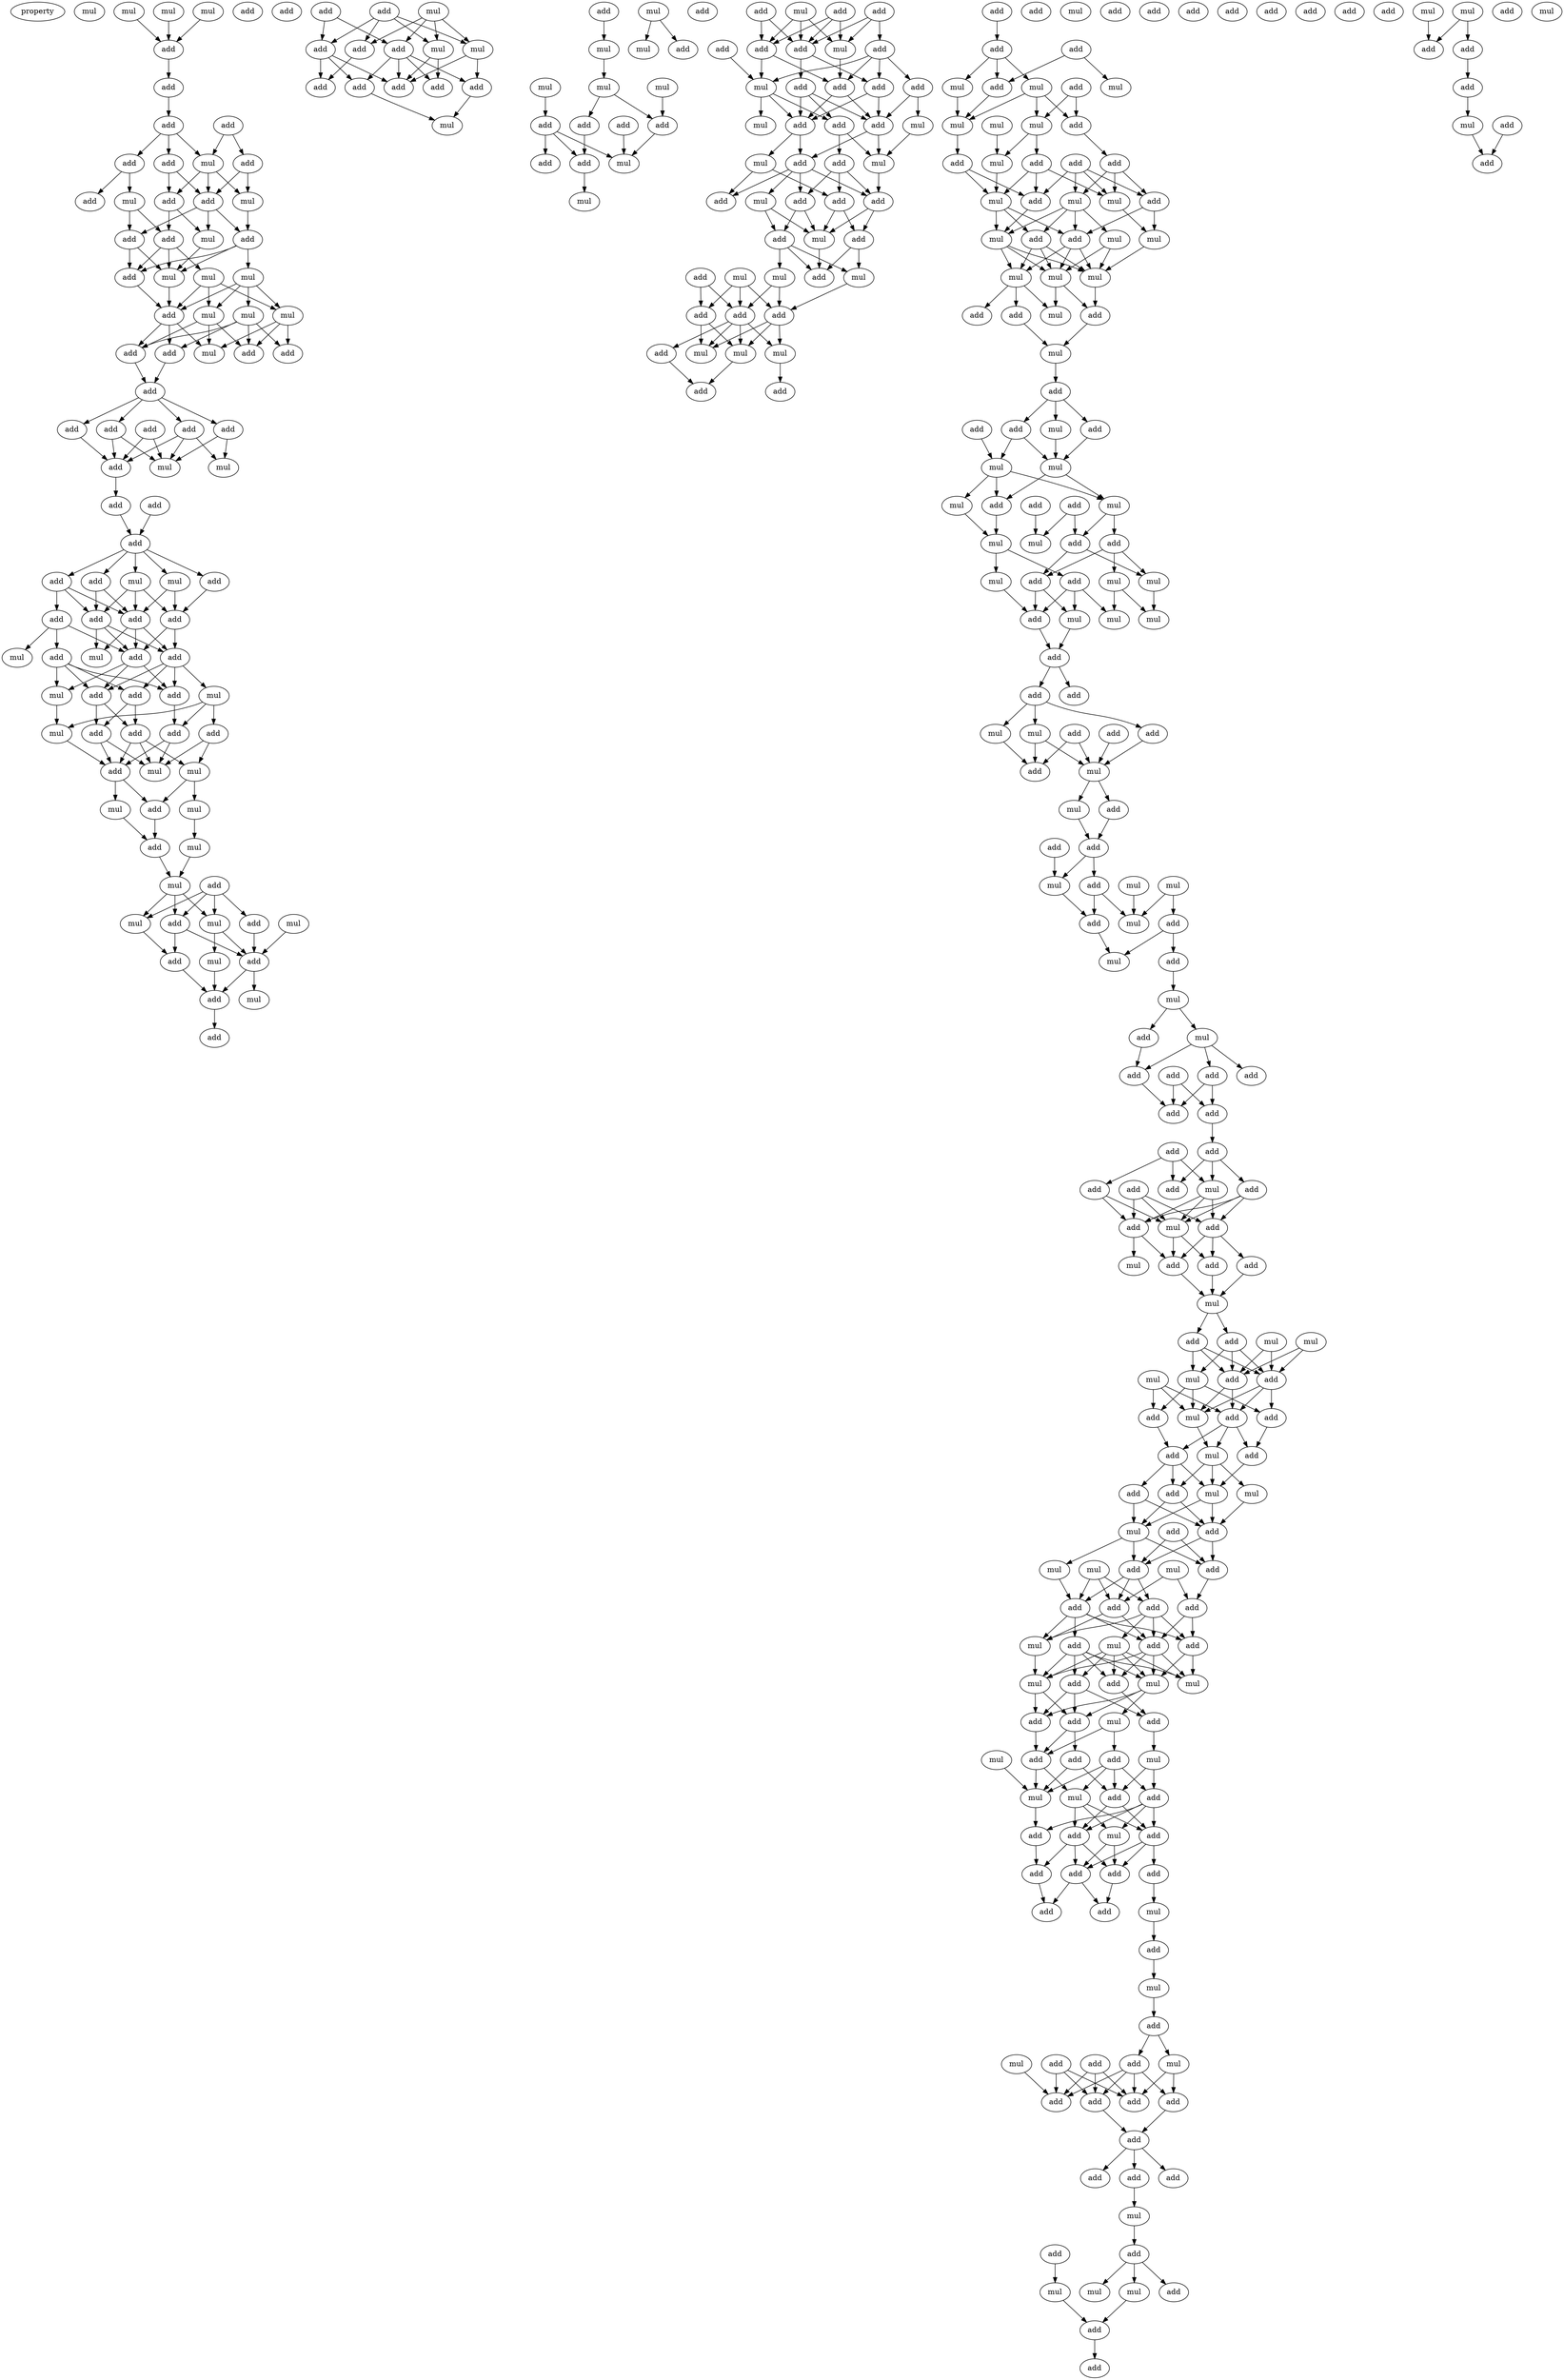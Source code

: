 digraph {
    node [fontcolor=black]
    property [mul=2,lf=1.3]
    0 [ label = mul ];
    1 [ label = mul ];
    2 [ label = mul ];
    3 [ label = add ];
    4 [ label = mul ];
    5 [ label = add ];
    6 [ label = add ];
    7 [ label = add ];
    8 [ label = add ];
    9 [ label = mul ];
    10 [ label = add ];
    11 [ label = add ];
    12 [ label = add ];
    13 [ label = add ];
    14 [ label = add ];
    15 [ label = add ];
    16 [ label = mul ];
    17 [ label = mul ];
    18 [ label = mul ];
    19 [ label = add ];
    20 [ label = add ];
    21 [ label = add ];
    22 [ label = mul ];
    23 [ label = mul ];
    24 [ label = add ];
    25 [ label = mul ];
    26 [ label = mul ];
    27 [ label = add ];
    28 [ label = mul ];
    29 [ label = mul ];
    30 [ label = add ];
    31 [ label = mul ];
    32 [ label = add ];
    33 [ label = add ];
    34 [ label = add ];
    35 [ label = add ];
    36 [ label = add ];
    37 [ label = add ];
    38 [ label = add ];
    39 [ label = add ];
    40 [ label = add ];
    41 [ label = add ];
    42 [ label = mul ];
    43 [ label = mul ];
    44 [ label = add ];
    45 [ label = add ];
    46 [ label = add ];
    47 [ label = add ];
    48 [ label = add ];
    49 [ label = mul ];
    50 [ label = add ];
    51 [ label = mul ];
    52 [ label = add ];
    53 [ label = add ];
    54 [ label = add ];
    55 [ label = add ];
    56 [ label = add ];
    57 [ label = add ];
    58 [ label = mul ];
    59 [ label = mul ];
    60 [ label = add ];
    61 [ label = mul ];
    62 [ label = add ];
    63 [ label = add ];
    64 [ label = add ];
    65 [ label = mul ];
    66 [ label = add ];
    67 [ label = mul ];
    68 [ label = add ];
    69 [ label = add ];
    70 [ label = add ];
    71 [ label = add ];
    72 [ label = mul ];
    73 [ label = mul ];
    74 [ label = add ];
    75 [ label = mul ];
    76 [ label = mul ];
    77 [ label = mul ];
    78 [ label = add ];
    79 [ label = add ];
    80 [ label = mul ];
    81 [ label = mul ];
    82 [ label = add ];
    83 [ label = mul ];
    84 [ label = mul ];
    85 [ label = add ];
    86 [ label = mul ];
    87 [ label = add ];
    88 [ label = add ];
    89 [ label = mul ];
    90 [ label = add ];
    91 [ label = add ];
    92 [ label = add ];
    93 [ label = add ];
    94 [ label = mul ];
    95 [ label = add ];
    96 [ label = mul ];
    97 [ label = mul ];
    98 [ label = add ];
    99 [ label = add ];
    100 [ label = add ];
    101 [ label = add ];
    102 [ label = add ];
    103 [ label = add ];
    104 [ label = add ];
    105 [ label = add ];
    106 [ label = mul ];
    107 [ label = add ];
    108 [ label = mul ];
    109 [ label = add ];
    110 [ label = mul ];
    111 [ label = mul ];
    112 [ label = add ];
    113 [ label = mul ];
    114 [ label = mul ];
    115 [ label = mul ];
    116 [ label = add ];
    117 [ label = add ];
    118 [ label = add ];
    119 [ label = add ];
    120 [ label = add ];
    121 [ label = mul ];
    122 [ label = add ];
    123 [ label = mul ];
    124 [ label = add ];
    125 [ label = mul ];
    126 [ label = add ];
    127 [ label = add ];
    128 [ label = add ];
    129 [ label = add ];
    130 [ label = mul ];
    131 [ label = add ];
    132 [ label = add ];
    133 [ label = add ];
    134 [ label = add ];
    135 [ label = add ];
    136 [ label = add ];
    137 [ label = mul ];
    138 [ label = mul ];
    139 [ label = add ];
    140 [ label = add ];
    141 [ label = mul ];
    142 [ label = add ];
    143 [ label = add ];
    144 [ label = mul ];
    145 [ label = add ];
    146 [ label = mul ];
    147 [ label = add ];
    148 [ label = add ];
    149 [ label = mul ];
    150 [ label = add ];
    151 [ label = add ];
    152 [ label = add ];
    153 [ label = mul ];
    154 [ label = add ];
    155 [ label = mul ];
    156 [ label = add ];
    157 [ label = add ];
    158 [ label = mul ];
    159 [ label = mul ];
    160 [ label = add ];
    161 [ label = add ];
    162 [ label = add ];
    163 [ label = mul ];
    164 [ label = mul ];
    165 [ label = add ];
    166 [ label = mul ];
    167 [ label = add ];
    168 [ label = add ];
    169 [ label = add ];
    170 [ label = add ];
    171 [ label = add ];
    172 [ label = add ];
    173 [ label = add ];
    174 [ label = mul ];
    175 [ label = add ];
    176 [ label = mul ];
    177 [ label = mul ];
    178 [ label = add ];
    179 [ label = mul ];
    180 [ label = mul ];
    181 [ label = mul ];
    182 [ label = add ];
    183 [ label = add ];
    184 [ label = mul ];
    185 [ label = add ];
    186 [ label = add ];
    187 [ label = mul ];
    188 [ label = add ];
    189 [ label = add ];
    190 [ label = mul ];
    191 [ label = mul ];
    192 [ label = mul ];
    193 [ label = mul ];
    194 [ label = mul ];
    195 [ label = add ];
    196 [ label = add ];
    197 [ label = mul ];
    198 [ label = mul ];
    199 [ label = mul ];
    200 [ label = mul ];
    201 [ label = add ];
    202 [ label = mul ];
    203 [ label = add ];
    204 [ label = add ];
    205 [ label = mul ];
    206 [ label = add ];
    207 [ label = add ];
    208 [ label = add ];
    209 [ label = add ];
    210 [ label = add ];
    211 [ label = mul ];
    212 [ label = mul ];
    213 [ label = mul ];
    214 [ label = add ];
    215 [ label = mul ];
    216 [ label = add ];
    217 [ label = add ];
    218 [ label = mul ];
    219 [ label = add ];
    220 [ label = mul ];
    221 [ label = mul ];
    222 [ label = add ];
    223 [ label = add ];
    224 [ label = add ];
    225 [ label = mul ];
    226 [ label = mul ];
    227 [ label = mul ];
    228 [ label = mul ];
    229 [ label = add ];
    230 [ label = mul ];
    231 [ label = mul ];
    232 [ label = add ];
    233 [ label = add ];
    234 [ label = add ];
    235 [ label = add ];
    236 [ label = mul ];
    237 [ label = add ];
    238 [ label = mul ];
    239 [ label = add ];
    240 [ label = mul ];
    241 [ label = add ];
    242 [ label = mul ];
    243 [ label = add ];
    244 [ label = add ];
    245 [ label = add ];
    246 [ label = add ];
    247 [ label = mul ];
    248 [ label = add ];
    249 [ label = mul ];
    250 [ label = add ];
    251 [ label = mul ];
    252 [ label = add ];
    253 [ label = mul ];
    254 [ label = add ];
    255 [ label = add ];
    256 [ label = mul ];
    257 [ label = mul ];
    258 [ label = add ];
    259 [ label = mul ];
    260 [ label = add ];
    261 [ label = add ];
    262 [ label = add ];
    263 [ label = add ];
    264 [ label = add ];
    265 [ label = add ];
    266 [ label = add ];
    267 [ label = add ];
    268 [ label = add ];
    269 [ label = mul ];
    270 [ label = add ];
    271 [ label = add ];
    272 [ label = add ];
    273 [ label = add ];
    274 [ label = mul ];
    275 [ label = add ];
    276 [ label = add ];
    277 [ label = add ];
    278 [ label = mul ];
    279 [ label = add ];
    280 [ label = add ];
    281 [ label = mul ];
    282 [ label = add ];
    283 [ label = add ];
    284 [ label = mul ];
    285 [ label = mul ];
    286 [ label = mul ];
    287 [ label = add ];
    288 [ label = mul ];
    289 [ label = add ];
    290 [ label = add ];
    291 [ label = add ];
    292 [ label = mul ];
    293 [ label = add ];
    294 [ label = add ];
    295 [ label = add ];
    296 [ label = mul ];
    297 [ label = add ];
    298 [ label = add ];
    299 [ label = add ];
    300 [ label = mul ];
    301 [ label = mul ];
    302 [ label = add ];
    303 [ label = add ];
    304 [ label = mul ];
    305 [ label = mul ];
    306 [ label = mul ];
    307 [ label = add ];
    308 [ label = add ];
    309 [ label = mul ];
    310 [ label = add ];
    311 [ label = add ];
    312 [ label = add ];
    313 [ label = add ];
    314 [ label = add ];
    315 [ label = mul ];
    316 [ label = add ];
    317 [ label = mul ];
    318 [ label = add ];
    319 [ label = mul ];
    320 [ label = mul ];
    321 [ label = mul ];
    322 [ label = add ];
    323 [ label = add ];
    324 [ label = mul ];
    325 [ label = add ];
    326 [ label = add ];
    327 [ label = add ];
    328 [ label = mul ];
    329 [ label = add ];
    330 [ label = add ];
    331 [ label = mul ];
    332 [ label = add ];
    333 [ label = add ];
    334 [ label = mul ];
    335 [ label = mul ];
    336 [ label = add ];
    337 [ label = add ];
    338 [ label = mul ];
    339 [ label = add ];
    340 [ label = add ];
    341 [ label = add ];
    342 [ label = add ];
    343 [ label = add ];
    344 [ label = add ];
    345 [ label = add ];
    346 [ label = mul ];
    347 [ label = add ];
    348 [ label = add ];
    349 [ label = add ];
    350 [ label = mul ];
    351 [ label = add ];
    352 [ label = mul ];
    353 [ label = mul ];
    354 [ label = add ];
    355 [ label = add ];
    356 [ label = add ];
    357 [ label = add ];
    358 [ label = add ];
    359 [ label = add ];
    360 [ label = add ];
    361 [ label = add ];
    362 [ label = add ];
    363 [ label = add ];
    364 [ label = add ];
    365 [ label = add ];
    366 [ label = mul ];
    367 [ label = add ];
    368 [ label = add ];
    369 [ label = add ];
    370 [ label = mul ];
    371 [ label = mul ];
    372 [ label = mul ];
    373 [ label = add ];
    374 [ label = add ];
    375 [ label = add ];
    376 [ label = mul ];
    377 [ label = mul ];
    378 [ label = add ];
    379 [ label = add ];
    380 [ label = add ];
    381 [ label = add ];
    382 [ label = mul ];
    383 [ label = add ];
    384 [ label = add ];
    385 [ label = mul ];
    1 -> 5 [ name = 0 ];
    2 -> 5 [ name = 1 ];
    4 -> 5 [ name = 2 ];
    5 -> 6 [ name = 3 ];
    6 -> 7 [ name = 4 ];
    7 -> 9 [ name = 5 ];
    7 -> 10 [ name = 6 ];
    7 -> 12 [ name = 7 ];
    8 -> 9 [ name = 8 ];
    8 -> 11 [ name = 9 ];
    9 -> 13 [ name = 10 ];
    9 -> 14 [ name = 11 ];
    9 -> 16 [ name = 12 ];
    10 -> 15 [ name = 13 ];
    10 -> 17 [ name = 14 ];
    11 -> 13 [ name = 15 ];
    11 -> 16 [ name = 16 ];
    12 -> 13 [ name = 17 ];
    12 -> 14 [ name = 18 ];
    13 -> 18 [ name = 19 ];
    13 -> 19 [ name = 20 ];
    13 -> 20 [ name = 21 ];
    14 -> 18 [ name = 22 ];
    14 -> 21 [ name = 23 ];
    16 -> 20 [ name = 24 ];
    17 -> 19 [ name = 25 ];
    17 -> 21 [ name = 26 ];
    18 -> 23 [ name = 27 ];
    19 -> 23 [ name = 28 ];
    19 -> 24 [ name = 29 ];
    20 -> 23 [ name = 30 ];
    20 -> 24 [ name = 31 ];
    20 -> 25 [ name = 32 ];
    21 -> 22 [ name = 33 ];
    21 -> 23 [ name = 34 ];
    21 -> 24 [ name = 35 ];
    22 -> 27 [ name = 36 ];
    22 -> 28 [ name = 37 ];
    22 -> 29 [ name = 38 ];
    23 -> 27 [ name = 39 ];
    24 -> 27 [ name = 40 ];
    25 -> 26 [ name = 41 ];
    25 -> 27 [ name = 42 ];
    25 -> 28 [ name = 43 ];
    25 -> 29 [ name = 44 ];
    26 -> 30 [ name = 45 ];
    26 -> 32 [ name = 46 ];
    26 -> 33 [ name = 47 ];
    26 -> 34 [ name = 48 ];
    27 -> 31 [ name = 49 ];
    27 -> 32 [ name = 50 ];
    27 -> 33 [ name = 51 ];
    28 -> 30 [ name = 52 ];
    28 -> 31 [ name = 53 ];
    28 -> 34 [ name = 54 ];
    29 -> 31 [ name = 55 ];
    29 -> 32 [ name = 56 ];
    29 -> 34 [ name = 57 ];
    32 -> 35 [ name = 58 ];
    33 -> 35 [ name = 59 ];
    35 -> 37 [ name = 60 ];
    35 -> 38 [ name = 61 ];
    35 -> 39 [ name = 62 ];
    35 -> 40 [ name = 63 ];
    36 -> 41 [ name = 64 ];
    36 -> 42 [ name = 65 ];
    37 -> 41 [ name = 66 ];
    38 -> 42 [ name = 67 ];
    38 -> 43 [ name = 68 ];
    39 -> 41 [ name = 69 ];
    39 -> 42 [ name = 70 ];
    39 -> 43 [ name = 71 ];
    40 -> 41 [ name = 72 ];
    40 -> 42 [ name = 73 ];
    41 -> 45 [ name = 74 ];
    44 -> 46 [ name = 75 ];
    45 -> 46 [ name = 76 ];
    46 -> 47 [ name = 77 ];
    46 -> 48 [ name = 78 ];
    46 -> 49 [ name = 79 ];
    46 -> 50 [ name = 80 ];
    46 -> 51 [ name = 81 ];
    47 -> 52 [ name = 82 ];
    47 -> 53 [ name = 83 ];
    47 -> 55 [ name = 84 ];
    48 -> 54 [ name = 85 ];
    49 -> 52 [ name = 86 ];
    49 -> 54 [ name = 87 ];
    49 -> 55 [ name = 88 ];
    50 -> 52 [ name = 89 ];
    50 -> 55 [ name = 90 ];
    51 -> 52 [ name = 91 ];
    51 -> 54 [ name = 92 ];
    52 -> 57 [ name = 93 ];
    52 -> 58 [ name = 94 ];
    52 -> 60 [ name = 95 ];
    53 -> 56 [ name = 96 ];
    53 -> 59 [ name = 97 ];
    53 -> 60 [ name = 98 ];
    54 -> 57 [ name = 99 ];
    54 -> 60 [ name = 100 ];
    55 -> 57 [ name = 101 ];
    55 -> 58 [ name = 102 ];
    55 -> 60 [ name = 103 ];
    56 -> 61 [ name = 104 ];
    56 -> 62 [ name = 105 ];
    56 -> 63 [ name = 106 ];
    56 -> 64 [ name = 107 ];
    57 -> 62 [ name = 108 ];
    57 -> 63 [ name = 109 ];
    57 -> 64 [ name = 110 ];
    57 -> 65 [ name = 111 ];
    60 -> 61 [ name = 112 ];
    60 -> 62 [ name = 113 ];
    60 -> 64 [ name = 114 ];
    61 -> 67 [ name = 115 ];
    62 -> 69 [ name = 116 ];
    62 -> 70 [ name = 117 ];
    63 -> 69 [ name = 118 ];
    63 -> 70 [ name = 119 ];
    64 -> 68 [ name = 120 ];
    65 -> 66 [ name = 121 ];
    65 -> 67 [ name = 122 ];
    65 -> 68 [ name = 123 ];
    66 -> 72 [ name = 124 ];
    66 -> 73 [ name = 125 ];
    67 -> 71 [ name = 126 ];
    68 -> 71 [ name = 127 ];
    68 -> 73 [ name = 128 ];
    69 -> 71 [ name = 129 ];
    69 -> 73 [ name = 130 ];
    70 -> 71 [ name = 131 ];
    70 -> 72 [ name = 132 ];
    70 -> 73 [ name = 133 ];
    71 -> 74 [ name = 134 ];
    71 -> 75 [ name = 135 ];
    72 -> 74 [ name = 136 ];
    72 -> 76 [ name = 137 ];
    74 -> 78 [ name = 138 ];
    75 -> 78 [ name = 139 ];
    76 -> 77 [ name = 140 ];
    77 -> 80 [ name = 141 ];
    78 -> 80 [ name = 142 ];
    79 -> 82 [ name = 143 ];
    79 -> 83 [ name = 144 ];
    79 -> 84 [ name = 145 ];
    79 -> 85 [ name = 146 ];
    80 -> 83 [ name = 147 ];
    80 -> 84 [ name = 148 ];
    80 -> 85 [ name = 149 ];
    81 -> 87 [ name = 150 ];
    82 -> 87 [ name = 151 ];
    83 -> 86 [ name = 152 ];
    83 -> 87 [ name = 153 ];
    84 -> 88 [ name = 154 ];
    85 -> 87 [ name = 155 ];
    85 -> 88 [ name = 156 ];
    86 -> 90 [ name = 157 ];
    87 -> 89 [ name = 158 ];
    87 -> 90 [ name = 159 ];
    88 -> 90 [ name = 160 ];
    90 -> 91 [ name = 161 ];
    93 -> 99 [ name = 162 ];
    93 -> 100 [ name = 163 ];
    94 -> 96 [ name = 164 ];
    94 -> 97 [ name = 165 ];
    94 -> 98 [ name = 166 ];
    94 -> 100 [ name = 167 ];
    95 -> 96 [ name = 168 ];
    95 -> 97 [ name = 169 ];
    95 -> 98 [ name = 170 ];
    95 -> 99 [ name = 171 ];
    96 -> 103 [ name = 172 ];
    96 -> 105 [ name = 173 ];
    97 -> 104 [ name = 174 ];
    97 -> 105 [ name = 175 ];
    98 -> 101 [ name = 176 ];
    99 -> 101 [ name = 177 ];
    99 -> 102 [ name = 178 ];
    99 -> 105 [ name = 179 ];
    100 -> 102 [ name = 180 ];
    100 -> 103 [ name = 181 ];
    100 -> 104 [ name = 182 ];
    100 -> 105 [ name = 183 ];
    102 -> 106 [ name = 184 ];
    104 -> 106 [ name = 185 ];
    107 -> 110 [ name = 186 ];
    108 -> 111 [ name = 187 ];
    108 -> 112 [ name = 188 ];
    110 -> 113 [ name = 189 ];
    113 -> 116 [ name = 190 ];
    113 -> 119 [ name = 191 ];
    114 -> 119 [ name = 192 ];
    115 -> 117 [ name = 193 ];
    116 -> 122 [ name = 194 ];
    117 -> 120 [ name = 195 ];
    117 -> 121 [ name = 196 ];
    117 -> 122 [ name = 197 ];
    118 -> 121 [ name = 198 ];
    119 -> 121 [ name = 199 ];
    122 -> 123 [ name = 200 ];
    124 -> 128 [ name = 201 ];
    124 -> 129 [ name = 202 ];
    124 -> 130 [ name = 203 ];
    125 -> 128 [ name = 204 ];
    125 -> 129 [ name = 205 ];
    125 -> 130 [ name = 206 ];
    126 -> 129 [ name = 207 ];
    126 -> 130 [ name = 208 ];
    126 -> 131 [ name = 209 ];
    127 -> 128 [ name = 210 ];
    127 -> 129 [ name = 211 ];
    128 -> 135 [ name = 212 ];
    128 -> 137 [ name = 213 ];
    129 -> 134 [ name = 214 ];
    129 -> 136 [ name = 215 ];
    130 -> 135 [ name = 216 ];
    131 -> 133 [ name = 217 ];
    131 -> 134 [ name = 218 ];
    131 -> 135 [ name = 219 ];
    131 -> 137 [ name = 220 ];
    132 -> 137 [ name = 221 ];
    133 -> 141 [ name = 222 ];
    133 -> 142 [ name = 223 ];
    134 -> 140 [ name = 224 ];
    134 -> 142 [ name = 225 ];
    135 -> 140 [ name = 226 ];
    135 -> 142 [ name = 227 ];
    136 -> 139 [ name = 228 ];
    136 -> 140 [ name = 229 ];
    136 -> 142 [ name = 230 ];
    137 -> 138 [ name = 231 ];
    137 -> 139 [ name = 232 ];
    137 -> 140 [ name = 233 ];
    139 -> 143 [ name = 234 ];
    139 -> 146 [ name = 235 ];
    140 -> 144 [ name = 236 ];
    140 -> 145 [ name = 237 ];
    141 -> 146 [ name = 238 ];
    142 -> 145 [ name = 239 ];
    142 -> 146 [ name = 240 ];
    143 -> 147 [ name = 241 ];
    143 -> 148 [ name = 242 ];
    143 -> 151 [ name = 243 ];
    144 -> 148 [ name = 244 ];
    144 -> 150 [ name = 245 ];
    145 -> 147 [ name = 246 ];
    145 -> 149 [ name = 247 ];
    145 -> 150 [ name = 248 ];
    145 -> 151 [ name = 249 ];
    146 -> 151 [ name = 250 ];
    147 -> 153 [ name = 251 ];
    147 -> 154 [ name = 252 ];
    148 -> 152 [ name = 253 ];
    148 -> 153 [ name = 254 ];
    149 -> 153 [ name = 255 ];
    149 -> 154 [ name = 256 ];
    151 -> 152 [ name = 257 ];
    151 -> 153 [ name = 258 ];
    152 -> 156 [ name = 259 ];
    152 -> 159 [ name = 260 ];
    153 -> 156 [ name = 261 ];
    154 -> 156 [ name = 262 ];
    154 -> 158 [ name = 263 ];
    154 -> 159 [ name = 264 ];
    155 -> 160 [ name = 265 ];
    155 -> 161 [ name = 266 ];
    155 -> 162 [ name = 267 ];
    157 -> 160 [ name = 268 ];
    157 -> 161 [ name = 269 ];
    158 -> 160 [ name = 270 ];
    158 -> 162 [ name = 271 ];
    159 -> 162 [ name = 272 ];
    160 -> 163 [ name = 273 ];
    160 -> 164 [ name = 274 ];
    160 -> 165 [ name = 275 ];
    160 -> 166 [ name = 276 ];
    161 -> 163 [ name = 277 ];
    161 -> 166 [ name = 278 ];
    162 -> 163 [ name = 279 ];
    162 -> 164 [ name = 280 ];
    162 -> 166 [ name = 281 ];
    163 -> 167 [ name = 282 ];
    164 -> 168 [ name = 283 ];
    165 -> 167 [ name = 284 ];
    169 -> 172 [ name = 285 ];
    171 -> 173 [ name = 286 ];
    171 -> 177 [ name = 287 ];
    172 -> 173 [ name = 288 ];
    172 -> 174 [ name = 289 ];
    172 -> 176 [ name = 290 ];
    173 -> 180 [ name = 291 ];
    174 -> 178 [ name = 292 ];
    174 -> 180 [ name = 293 ];
    174 -> 181 [ name = 294 ];
    175 -> 178 [ name = 295 ];
    175 -> 181 [ name = 296 ];
    176 -> 180 [ name = 297 ];
    178 -> 183 [ name = 298 ];
    179 -> 184 [ name = 299 ];
    180 -> 186 [ name = 300 ];
    181 -> 184 [ name = 301 ];
    181 -> 185 [ name = 302 ];
    182 -> 188 [ name = 303 ];
    182 -> 189 [ name = 304 ];
    182 -> 190 [ name = 305 ];
    182 -> 191 [ name = 306 ];
    183 -> 189 [ name = 307 ];
    183 -> 190 [ name = 308 ];
    183 -> 191 [ name = 309 ];
    184 -> 187 [ name = 310 ];
    185 -> 187 [ name = 311 ];
    185 -> 188 [ name = 312 ];
    185 -> 191 [ name = 313 ];
    186 -> 187 [ name = 314 ];
    186 -> 188 [ name = 315 ];
    187 -> 193 [ name = 316 ];
    187 -> 195 [ name = 317 ];
    187 -> 196 [ name = 318 ];
    188 -> 193 [ name = 319 ];
    189 -> 194 [ name = 320 ];
    189 -> 195 [ name = 321 ];
    190 -> 192 [ name = 322 ];
    190 -> 193 [ name = 323 ];
    190 -> 195 [ name = 324 ];
    190 -> 196 [ name = 325 ];
    191 -> 194 [ name = 326 ];
    192 -> 198 [ name = 327 ];
    192 -> 200 [ name = 328 ];
    193 -> 197 [ name = 329 ];
    193 -> 198 [ name = 330 ];
    193 -> 200 [ name = 331 ];
    194 -> 200 [ name = 332 ];
    195 -> 197 [ name = 333 ];
    195 -> 198 [ name = 334 ];
    195 -> 200 [ name = 335 ];
    196 -> 197 [ name = 336 ];
    196 -> 198 [ name = 337 ];
    196 -> 200 [ name = 338 ];
    197 -> 201 [ name = 339 ];
    197 -> 202 [ name = 340 ];
    197 -> 203 [ name = 341 ];
    198 -> 202 [ name = 342 ];
    198 -> 204 [ name = 343 ];
    200 -> 204 [ name = 344 ];
    203 -> 205 [ name = 345 ];
    204 -> 205 [ name = 346 ];
    205 -> 206 [ name = 347 ];
    206 -> 207 [ name = 348 ];
    206 -> 208 [ name = 349 ];
    206 -> 211 [ name = 350 ];
    207 -> 213 [ name = 351 ];
    208 -> 212 [ name = 352 ];
    208 -> 213 [ name = 353 ];
    210 -> 212 [ name = 354 ];
    211 -> 213 [ name = 355 ];
    212 -> 214 [ name = 356 ];
    212 -> 215 [ name = 357 ];
    212 -> 218 [ name = 358 ];
    213 -> 214 [ name = 359 ];
    213 -> 215 [ name = 360 ];
    214 -> 221 [ name = 361 ];
    215 -> 219 [ name = 362 ];
    215 -> 222 [ name = 363 ];
    216 -> 220 [ name = 364 ];
    216 -> 222 [ name = 365 ];
    217 -> 220 [ name = 366 ];
    218 -> 221 [ name = 367 ];
    219 -> 224 [ name = 368 ];
    219 -> 226 [ name = 369 ];
    219 -> 227 [ name = 370 ];
    221 -> 223 [ name = 371 ];
    221 -> 225 [ name = 372 ];
    222 -> 224 [ name = 373 ];
    222 -> 226 [ name = 374 ];
    223 -> 228 [ name = 375 ];
    223 -> 229 [ name = 376 ];
    223 -> 230 [ name = 377 ];
    224 -> 228 [ name = 378 ];
    224 -> 229 [ name = 379 ];
    225 -> 229 [ name = 380 ];
    226 -> 231 [ name = 381 ];
    227 -> 230 [ name = 382 ];
    227 -> 231 [ name = 383 ];
    228 -> 232 [ name = 384 ];
    229 -> 232 [ name = 385 ];
    232 -> 233 [ name = 386 ];
    232 -> 234 [ name = 387 ];
    233 -> 236 [ name = 388 ];
    233 -> 237 [ name = 389 ];
    233 -> 238 [ name = 390 ];
    235 -> 240 [ name = 391 ];
    235 -> 241 [ name = 392 ];
    236 -> 240 [ name = 393 ];
    236 -> 241 [ name = 394 ];
    237 -> 240 [ name = 395 ];
    238 -> 241 [ name = 396 ];
    239 -> 240 [ name = 397 ];
    240 -> 242 [ name = 398 ];
    240 -> 243 [ name = 399 ];
    242 -> 245 [ name = 400 ];
    243 -> 245 [ name = 401 ];
    245 -> 249 [ name = 402 ];
    245 -> 250 [ name = 403 ];
    246 -> 249 [ name = 404 ];
    247 -> 253 [ name = 405 ];
    247 -> 254 [ name = 406 ];
    249 -> 252 [ name = 407 ];
    250 -> 252 [ name = 408 ];
    250 -> 253 [ name = 409 ];
    251 -> 253 [ name = 410 ];
    252 -> 256 [ name = 411 ];
    254 -> 255 [ name = 412 ];
    254 -> 256 [ name = 413 ];
    255 -> 257 [ name = 414 ];
    257 -> 258 [ name = 415 ];
    257 -> 259 [ name = 416 ];
    258 -> 262 [ name = 417 ];
    259 -> 260 [ name = 418 ];
    259 -> 262 [ name = 419 ];
    259 -> 263 [ name = 420 ];
    260 -> 265 [ name = 421 ];
    260 -> 266 [ name = 422 ];
    262 -> 265 [ name = 423 ];
    264 -> 265 [ name = 424 ];
    264 -> 266 [ name = 425 ];
    266 -> 267 [ name = 426 ];
    267 -> 269 [ name = 427 ];
    267 -> 271 [ name = 428 ];
    267 -> 273 [ name = 429 ];
    268 -> 269 [ name = 430 ];
    268 -> 271 [ name = 431 ];
    268 -> 272 [ name = 432 ];
    269 -> 274 [ name = 433 ];
    269 -> 275 [ name = 434 ];
    269 -> 276 [ name = 435 ];
    270 -> 274 [ name = 436 ];
    270 -> 275 [ name = 437 ];
    270 -> 276 [ name = 438 ];
    272 -> 274 [ name = 439 ];
    272 -> 275 [ name = 440 ];
    273 -> 274 [ name = 441 ];
    273 -> 275 [ name = 442 ];
    273 -> 276 [ name = 443 ];
    274 -> 277 [ name = 444 ];
    274 -> 279 [ name = 445 ];
    275 -> 277 [ name = 446 ];
    275 -> 278 [ name = 447 ];
    276 -> 277 [ name = 448 ];
    276 -> 279 [ name = 449 ];
    276 -> 280 [ name = 450 ];
    277 -> 281 [ name = 451 ];
    279 -> 281 [ name = 452 ];
    280 -> 281 [ name = 453 ];
    281 -> 282 [ name = 454 ];
    281 -> 283 [ name = 455 ];
    282 -> 286 [ name = 456 ];
    282 -> 287 [ name = 457 ];
    282 -> 289 [ name = 458 ];
    283 -> 286 [ name = 459 ];
    283 -> 287 [ name = 460 ];
    283 -> 289 [ name = 461 ];
    284 -> 287 [ name = 462 ];
    284 -> 289 [ name = 463 ];
    285 -> 287 [ name = 464 ];
    285 -> 289 [ name = 465 ];
    286 -> 290 [ name = 466 ];
    286 -> 291 [ name = 467 ];
    286 -> 292 [ name = 468 ];
    287 -> 292 [ name = 469 ];
    287 -> 293 [ name = 470 ];
    288 -> 290 [ name = 471 ];
    288 -> 292 [ name = 472 ];
    288 -> 293 [ name = 473 ];
    289 -> 291 [ name = 474 ];
    289 -> 292 [ name = 475 ];
    289 -> 293 [ name = 476 ];
    290 -> 295 [ name = 477 ];
    291 -> 294 [ name = 478 ];
    292 -> 296 [ name = 479 ];
    293 -> 294 [ name = 480 ];
    293 -> 295 [ name = 481 ];
    293 -> 296 [ name = 482 ];
    294 -> 301 [ name = 483 ];
    295 -> 298 [ name = 484 ];
    295 -> 299 [ name = 485 ];
    295 -> 301 [ name = 486 ];
    296 -> 299 [ name = 487 ];
    296 -> 300 [ name = 488 ];
    296 -> 301 [ name = 489 ];
    298 -> 303 [ name = 490 ];
    298 -> 304 [ name = 491 ];
    299 -> 303 [ name = 492 ];
    299 -> 304 [ name = 493 ];
    300 -> 303 [ name = 494 ];
    301 -> 303 [ name = 495 ];
    301 -> 304 [ name = 496 ];
    302 -> 307 [ name = 497 ];
    302 -> 308 [ name = 498 ];
    303 -> 307 [ name = 499 ];
    303 -> 308 [ name = 500 ];
    304 -> 306 [ name = 501 ];
    304 -> 307 [ name = 502 ];
    304 -> 308 [ name = 503 ];
    305 -> 310 [ name = 504 ];
    305 -> 311 [ name = 505 ];
    305 -> 313 [ name = 506 ];
    306 -> 313 [ name = 507 ];
    307 -> 310 [ name = 508 ];
    307 -> 311 [ name = 509 ];
    307 -> 313 [ name = 510 ];
    308 -> 312 [ name = 511 ];
    309 -> 310 [ name = 512 ];
    309 -> 312 [ name = 513 ];
    310 -> 317 [ name = 514 ];
    310 -> 318 [ name = 515 ];
    311 -> 314 [ name = 516 ];
    311 -> 315 [ name = 517 ];
    311 -> 317 [ name = 518 ];
    311 -> 318 [ name = 519 ];
    312 -> 314 [ name = 520 ];
    312 -> 318 [ name = 521 ];
    313 -> 314 [ name = 522 ];
    313 -> 316 [ name = 523 ];
    313 -> 317 [ name = 524 ];
    313 -> 318 [ name = 525 ];
    314 -> 319 [ name = 526 ];
    314 -> 320 [ name = 527 ];
    315 -> 319 [ name = 528 ];
    315 -> 320 [ name = 529 ];
    315 -> 321 [ name = 530 ];
    315 -> 322 [ name = 531 ];
    315 -> 323 [ name = 532 ];
    316 -> 319 [ name = 533 ];
    316 -> 320 [ name = 534 ];
    316 -> 321 [ name = 535 ];
    316 -> 322 [ name = 536 ];
    316 -> 323 [ name = 537 ];
    317 -> 321 [ name = 538 ];
    318 -> 319 [ name = 539 ];
    318 -> 320 [ name = 540 ];
    318 -> 321 [ name = 541 ];
    318 -> 322 [ name = 542 ];
    320 -> 324 [ name = 543 ];
    320 -> 326 [ name = 544 ];
    320 -> 327 [ name = 545 ];
    321 -> 326 [ name = 546 ];
    321 -> 327 [ name = 547 ];
    322 -> 325 [ name = 548 ];
    323 -> 325 [ name = 549 ];
    323 -> 326 [ name = 550 ];
    323 -> 327 [ name = 551 ];
    324 -> 329 [ name = 552 ];
    324 -> 330 [ name = 553 ];
    325 -> 331 [ name = 554 ];
    326 -> 330 [ name = 555 ];
    327 -> 330 [ name = 556 ];
    327 -> 332 [ name = 557 ];
    328 -> 335 [ name = 558 ];
    329 -> 333 [ name = 559 ];
    329 -> 334 [ name = 560 ];
    329 -> 335 [ name = 561 ];
    329 -> 336 [ name = 562 ];
    330 -> 334 [ name = 563 ];
    330 -> 335 [ name = 564 ];
    331 -> 333 [ name = 565 ];
    331 -> 336 [ name = 566 ];
    332 -> 335 [ name = 567 ];
    332 -> 336 [ name = 568 ];
    333 -> 337 [ name = 569 ];
    333 -> 338 [ name = 570 ];
    333 -> 339 [ name = 571 ];
    333 -> 340 [ name = 572 ];
    334 -> 338 [ name = 573 ];
    334 -> 339 [ name = 574 ];
    334 -> 340 [ name = 575 ];
    335 -> 337 [ name = 576 ];
    336 -> 339 [ name = 577 ];
    336 -> 340 [ name = 578 ];
    337 -> 341 [ name = 579 ];
    338 -> 342 [ name = 580 ];
    338 -> 343 [ name = 581 ];
    339 -> 341 [ name = 582 ];
    339 -> 342 [ name = 583 ];
    339 -> 343 [ name = 584 ];
    340 -> 342 [ name = 585 ];
    340 -> 343 [ name = 586 ];
    340 -> 344 [ name = 587 ];
    341 -> 345 [ name = 588 ];
    342 -> 345 [ name = 589 ];
    342 -> 347 [ name = 590 ];
    343 -> 347 [ name = 591 ];
    344 -> 346 [ name = 592 ];
    346 -> 349 [ name = 593 ];
    349 -> 350 [ name = 594 ];
    350 -> 351 [ name = 595 ];
    351 -> 352 [ name = 596 ];
    351 -> 356 [ name = 597 ];
    352 -> 359 [ name = 598 ];
    352 -> 360 [ name = 599 ];
    353 -> 357 [ name = 600 ];
    354 -> 357 [ name = 601 ];
    354 -> 358 [ name = 602 ];
    354 -> 360 [ name = 603 ];
    355 -> 357 [ name = 604 ];
    355 -> 358 [ name = 605 ];
    355 -> 360 [ name = 606 ];
    356 -> 357 [ name = 607 ];
    356 -> 358 [ name = 608 ];
    356 -> 359 [ name = 609 ];
    356 -> 360 [ name = 610 ];
    358 -> 361 [ name = 611 ];
    359 -> 361 [ name = 612 ];
    361 -> 362 [ name = 613 ];
    361 -> 363 [ name = 614 ];
    361 -> 365 [ name = 615 ];
    363 -> 366 [ name = 616 ];
    366 -> 368 [ name = 617 ];
    367 -> 372 [ name = 618 ];
    368 -> 369 [ name = 619 ];
    368 -> 370 [ name = 620 ];
    368 -> 371 [ name = 621 ];
    371 -> 374 [ name = 622 ];
    372 -> 374 [ name = 623 ];
    374 -> 375 [ name = 624 ];
    376 -> 378 [ name = 625 ];
    377 -> 378 [ name = 626 ];
    377 -> 379 [ name = 627 ];
    379 -> 380 [ name = 628 ];
    380 -> 382 [ name = 629 ];
    382 -> 384 [ name = 630 ];
    383 -> 384 [ name = 631 ];
}
